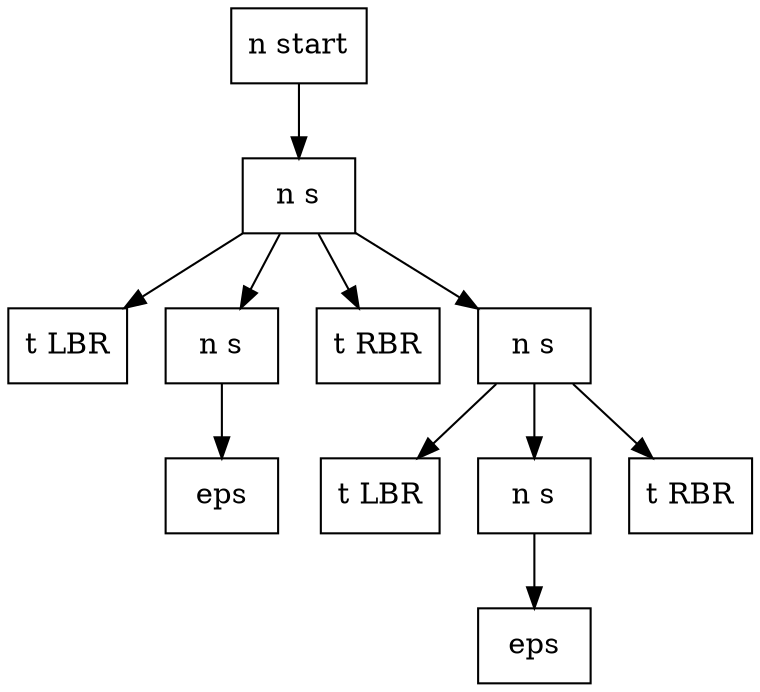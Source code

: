 digraph AST {
    2 [label="n start",shape=box]
    2 -> 1 [label=""]
    1 [label="n s",shape=box]
    6 [label="t LBR",shape=box]
    1 -> 6 [label=""]
    7 [label="n s",shape=box]
    8 [label="eps",shape=box]
    7 -> 8 [width=10,label=""]
    1 -> 7 [label=""]
    9 [label="t RBR",shape=box]
    1 -> 9 [label=""]
    1 -> 0 [label=""]
    0 [label="n s",shape=box]    
    11 [label="t LBR",shape=box]
    0 -> 11 [label=""]
    12 [label="n s",shape=box]
    13 [label="eps",shape=box]
    12 -> 13 [width=10,label=""]
    0 -> 12 [label=""]
    14 [label="t RBR",shape=box]
    0 -> 14 [label=""]
}
